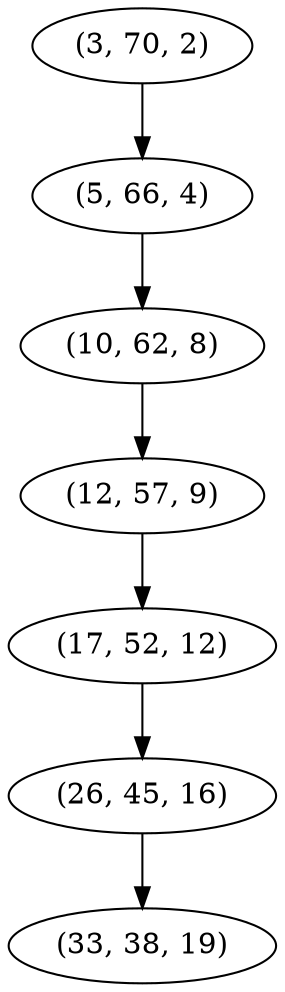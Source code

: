 digraph tree {
    "(3, 70, 2)";
    "(5, 66, 4)";
    "(10, 62, 8)";
    "(12, 57, 9)";
    "(17, 52, 12)";
    "(26, 45, 16)";
    "(33, 38, 19)";
    "(3, 70, 2)" -> "(5, 66, 4)";
    "(5, 66, 4)" -> "(10, 62, 8)";
    "(10, 62, 8)" -> "(12, 57, 9)";
    "(12, 57, 9)" -> "(17, 52, 12)";
    "(17, 52, 12)" -> "(26, 45, 16)";
    "(26, 45, 16)" -> "(33, 38, 19)";
}
